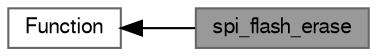 digraph "spi_flash_erase"
{
 // LATEX_PDF_SIZE
  bgcolor="transparent";
  edge [fontname=FreeSans,fontsize=10,labelfontname=FreeSans,labelfontsize=10];
  node [fontname=FreeSans,fontsize=10,shape=box,height=0.2,width=0.4];
  rankdir=LR;
  Node2 [label="Function",height=0.2,width=0.4,color="grey40", fillcolor="white", style="filled",URL="$group___s_p_i_f_l_a_s_h_a_p_i.html",tooltip=" "];
  Node1 [label="spi_flash_erase",height=0.2,width=0.4,color="gray40", fillcolor="grey60", style="filled", fontcolor="black",tooltip=" "];
  Node2->Node1 [shape=plaintext, dir="back", style="solid"];
}
